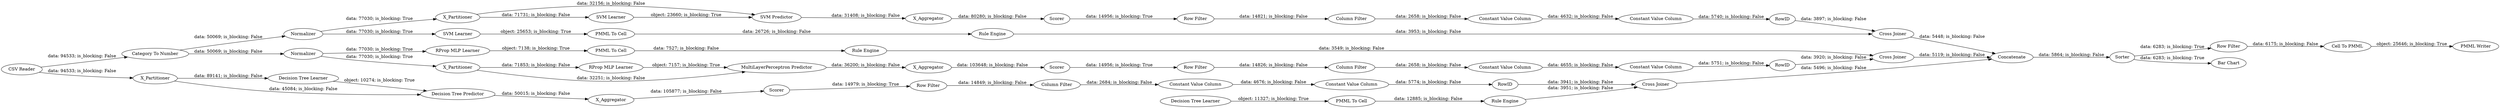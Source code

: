 digraph {
	"-4929807345143958587_10" [label="PMML To Cell"]
	"-2415650267253166277_35" [label="Rule Engine"]
	"-5944458854264001612_27" [label=Scorer]
	"6325977199332108231_1" [label="CSV Reader"]
	"6325977199332108231_2" [label="Category To Number"]
	"-5944458854264001612_24" [label=X_Partitioner]
	"6325977199332108231_22" [label=Concatenate]
	"6325977199332108231_52" [label=Sorter]
	"6325977199332108231_306" [label="Row Filter"]
	"-5944458854264001612_295" [label="Cross Joiner"]
	"-5944458854264001612_26" [label="SVM Predictor"]
	"-8553373084372721147_298" [label="Decision Tree Learner"]
	"3389914212174714324_9" [label="Row Filter"]
	"-7809182071728905574_290" [label="Constant Value Column"]
	"-8553373084372721147_7" [label=X_Aggregator]
	"-5944458854264001612_7" [label=X_Aggregator]
	"6325977199332108231_307" [label="Cell To PMML"]
	"-2540606481381161870_7" [label=X_Aggregator]
	"-8553373084372721147_299" [label="Decision Tree Predictor"]
	"-5944458854264001612_23" [label=Normalizer]
	"-7809182071728905574_292" [label="Constant Value Column"]
	"3389914212174714324_293" [label=RowID]
	"-2540606481381161870_8" [label=Scorer]
	"-4929807345143958587_9" [label="RProp MLP Learner"]
	"-8553373084372721147_300" [label=Scorer]
	"-2415650267253166277_34" [label="PMML To Cell"]
	"-5944458854264001612_25" [label="SVM Learner"]
	"5985676837674782146_34" [label="Rule Engine"]
	"-2540606481381161870_12" [label="Cross Joiner"]
	"6325977199332108231_59" [label="Bar Chart"]
	"-2540606481381161870_31" [label="RProp MLP Learner"]
	"-4929807345143958587_11" [label="Rule Engine"]
	"-7809182071728905574_9" [label="Row Filter"]
	"-6726717805484504057_17" [label="Constant Value Column"]
	"-6726717805484504057_13" [label=RowID]
	"-2540606481381161870_6" [label="MultiLayerPerceptron Predictor"]
	"3389914212174714324_292" [label="Constant Value Column"]
	"3389914212174714324_290" [label="Constant Value Column"]
	"-8553373084372721147_39" [label="Cross Joiner"]
	"-6726717805484504057_15" [label="Row Filter"]
	"3389914212174714324_294" [label="Column Filter"]
	"6325977199332108231_308" [label="PMML Writer"]
	"-7809182071728905574_294" [label="Column Filter"]
	"-2540606481381161870_4" [label=X_Partitioner]
	"5985676837674782146_33" [label="Decision Tree Learner"]
	"5985676837674782146_28" [label="PMML To Cell"]
	"-2540606481381161870_3" [label=Normalizer]
	"-2415650267253166277_33" [label="SVM Learner"]
	"-8553373084372721147_4" [label=X_Partitioner]
	"-6726717805484504057_16" [label="Column Filter"]
	"-6726717805484504057_18" [label="Constant Value Column"]
	"-7809182071728905574_293" [label=RowID]
	"-5944458854264001612_7" -> "-5944458854264001612_27" [label="data: 80280; is_blocking: False"]
	"-8553373084372721147_7" -> "-8553373084372721147_300" [label="data: 105877; is_blocking: False"]
	"5985676837674782146_34" -> "-8553373084372721147_39" [label="data: 3951; is_blocking: False"]
	"3389914212174714324_292" -> "3389914212174714324_293" [label="data: 5774; is_blocking: False"]
	"-6726717805484504057_16" -> "-6726717805484504057_17" [label="data: 2658; is_blocking: False"]
	"-6726717805484504057_17" -> "-6726717805484504057_18" [label="data: 4655; is_blocking: False"]
	"-8553373084372721147_300" -> "3389914212174714324_9" [label="data: 14979; is_blocking: True"]
	"-7809182071728905574_292" -> "-7809182071728905574_293" [label="data: 5740; is_blocking: False"]
	"-2540606481381161870_3" -> "-2540606481381161870_4" [label="data: 77030; is_blocking: True"]
	"-2415650267253166277_33" -> "-2415650267253166277_34" [label="object: 25653; is_blocking: True"]
	"-8553373084372721147_4" -> "-8553373084372721147_298" [label="data: 89141; is_blocking: False"]
	"-2540606481381161870_31" -> "-2540606481381161870_6" [label="object: 7157; is_blocking: True"]
	"-5944458854264001612_23" -> "-5944458854264001612_24" [label="data: 77030; is_blocking: True"]
	"6325977199332108231_2" -> "-2540606481381161870_3" [label="data: 50069; is_blocking: False"]
	"-8553373084372721147_299" -> "-8553373084372721147_7" [label="data: 50015; is_blocking: False"]
	"-5944458854264001612_24" -> "-5944458854264001612_26" [label="data: 32156; is_blocking: False"]
	"-7809182071728905574_290" -> "-7809182071728905574_292" [label="data: 4632; is_blocking: False"]
	"3389914212174714324_9" -> "3389914212174714324_294" [label="data: 14849; is_blocking: False"]
	"-2540606481381161870_3" -> "-4929807345143958587_9" [label="data: 77030; is_blocking: True"]
	"-2415650267253166277_34" -> "-2415650267253166277_35" [label="data: 26726; is_blocking: False"]
	"-2540606481381161870_8" -> "-6726717805484504057_15" [label="data: 14956; is_blocking: True"]
	"-8553373084372721147_4" -> "-8553373084372721147_299" [label="data: 45084; is_blocking: False"]
	"-8553373084372721147_39" -> "6325977199332108231_22" [label="data: 5496; is_blocking: False"]
	"3389914212174714324_290" -> "3389914212174714324_292" [label="data: 4676; is_blocking: False"]
	"6325977199332108231_2" -> "-5944458854264001612_23" [label="data: 50069; is_blocking: False"]
	"3389914212174714324_294" -> "3389914212174714324_290" [label="data: 2684; is_blocking: False"]
	"-6726717805484504057_13" -> "-2540606481381161870_12" [label="data: 3920; is_blocking: False"]
	"6325977199332108231_1" -> "-8553373084372721147_4" [label="data: 94533; is_blocking: False"]
	"-4929807345143958587_10" -> "-4929807345143958587_11" [label="data: 7527; is_blocking: False"]
	"-5944458854264001612_26" -> "-5944458854264001612_7" [label="data: 31408; is_blocking: False"]
	"-6726717805484504057_15" -> "-6726717805484504057_16" [label="data: 14826; is_blocking: False"]
	"6325977199332108231_1" -> "6325977199332108231_2" [label="data: 94533; is_blocking: False"]
	"-5944458854264001612_24" -> "-5944458854264001612_25" [label="data: 71731; is_blocking: False"]
	"6325977199332108231_22" -> "6325977199332108231_52" [label="data: 5864; is_blocking: False"]
	"-7809182071728905574_294" -> "-7809182071728905574_290" [label="data: 2658; is_blocking: False"]
	"-4929807345143958587_9" -> "-4929807345143958587_10" [label="object: 7138; is_blocking: True"]
	"-8553373084372721147_298" -> "-8553373084372721147_299" [label="object: 10274; is_blocking: True"]
	"-2540606481381161870_12" -> "6325977199332108231_22" [label="data: 5119; is_blocking: False"]
	"-5944458854264001612_295" -> "6325977199332108231_22" [label="data: 5448; is_blocking: False"]
	"-5944458854264001612_23" -> "-2415650267253166277_33" [label="data: 77030; is_blocking: True"]
	"-2540606481381161870_6" -> "-2540606481381161870_7" [label="data: 36200; is_blocking: False"]
	"5985676837674782146_28" -> "5985676837674782146_34" [label="data: 12885; is_blocking: False"]
	"6325977199332108231_307" -> "6325977199332108231_308" [label="object: 25646; is_blocking: True"]
	"-2540606481381161870_4" -> "-2540606481381161870_6" [label="data: 32251; is_blocking: False"]
	"-2540606481381161870_4" -> "-2540606481381161870_31" [label="data: 71853; is_blocking: False"]
	"-6726717805484504057_18" -> "-6726717805484504057_13" [label="data: 5751; is_blocking: False"]
	"-7809182071728905574_293" -> "-5944458854264001612_295" [label="data: 3897; is_blocking: False"]
	"-7809182071728905574_9" -> "-7809182071728905574_294" [label="data: 14821; is_blocking: False"]
	"-5944458854264001612_25" -> "-5944458854264001612_26" [label="object: 23660; is_blocking: True"]
	"-2540606481381161870_7" -> "-2540606481381161870_8" [label="data: 103648; is_blocking: False"]
	"5985676837674782146_33" -> "5985676837674782146_28" [label="object: 11327; is_blocking: True"]
	"6325977199332108231_52" -> "6325977199332108231_59" [label="data: 6283; is_blocking: True"]
	"-4929807345143958587_11" -> "-2540606481381161870_12" [label="data: 3549; is_blocking: False"]
	"-2415650267253166277_35" -> "-5944458854264001612_295" [label="data: 3953; is_blocking: False"]
	"6325977199332108231_52" -> "6325977199332108231_306" [label="data: 6283; is_blocking: True"]
	"6325977199332108231_306" -> "6325977199332108231_307" [label="data: 6175; is_blocking: False"]
	"-5944458854264001612_27" -> "-7809182071728905574_9" [label="data: 14956; is_blocking: True"]
	"3389914212174714324_293" -> "-8553373084372721147_39" [label="data: 3941; is_blocking: False"]
	rankdir=LR
}
